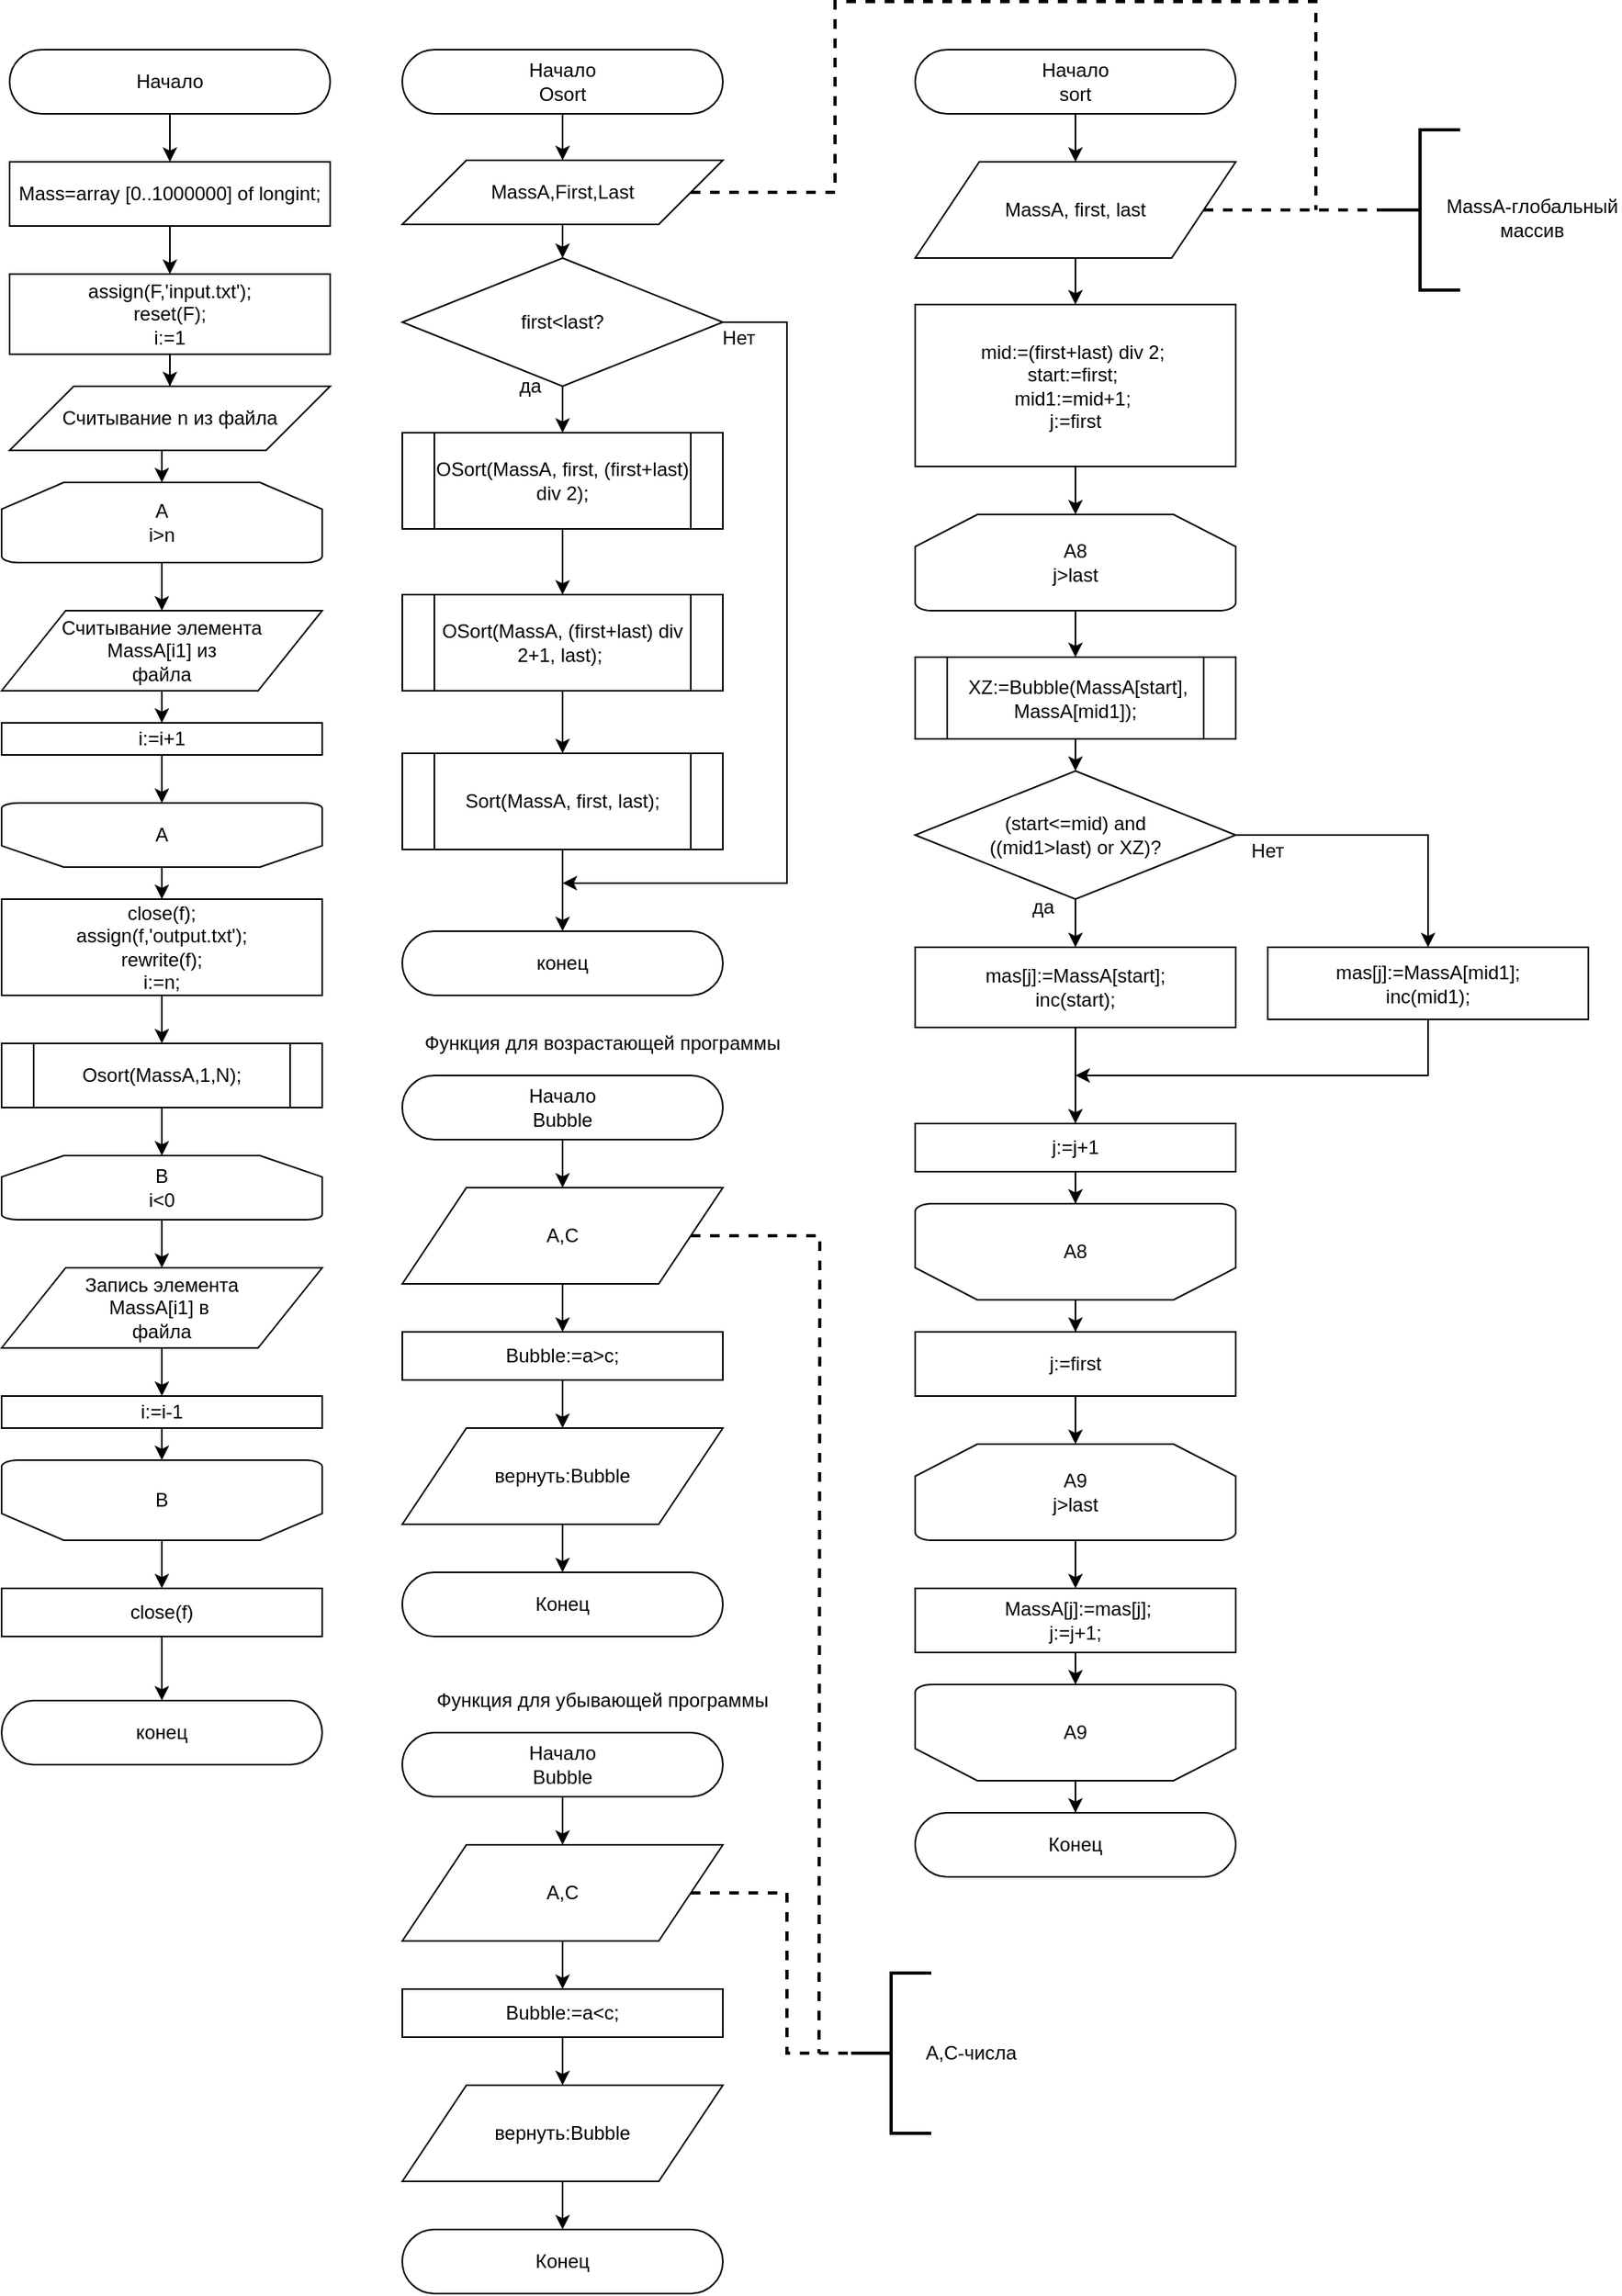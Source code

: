 <mxfile version="12.7.3" type="device"><diagram id="jAXHKTqVeuQ9c86h6Uwn" name="Страница 1"><mxGraphModel dx="1297" dy="725" grid="1" gridSize="10" guides="1" tooltips="1" connect="1" arrows="1" fold="1" page="1" pageScale="1" pageWidth="827" pageHeight="1169" math="0" shadow="0"><root><mxCell id="0"/><mxCell id="1" parent="0"/><mxCell id="4J6C1_qlnxM9DfoRNWOR-1" style="edgeStyle=orthogonalEdgeStyle;rounded=0;orthogonalLoop=1;jettySize=auto;html=1;exitX=0.5;exitY=1;exitDx=0;exitDy=0;" parent="1" source="4J6C1_qlnxM9DfoRNWOR-2" target="4J6C1_qlnxM9DfoRNWOR-4" edge="1"><mxGeometry relative="1" as="geometry"/></mxCell><mxCell id="4J6C1_qlnxM9DfoRNWOR-2" value="Начало" style="rounded=1;whiteSpace=wrap;html=1;arcSize=50;" parent="1" vertex="1"><mxGeometry x="5" y="60" width="200" height="40" as="geometry"/></mxCell><mxCell id="4J6C1_qlnxM9DfoRNWOR-3" style="edgeStyle=orthogonalEdgeStyle;rounded=0;orthogonalLoop=1;jettySize=auto;html=1;exitX=0.5;exitY=1;exitDx=0;exitDy=0;" parent="1" source="4J6C1_qlnxM9DfoRNWOR-4" target="4J6C1_qlnxM9DfoRNWOR-6" edge="1"><mxGeometry relative="1" as="geometry"/></mxCell><mxCell id="4J6C1_qlnxM9DfoRNWOR-4" value="&lt;div&gt;Mass=array [0..1000000] of longint;&lt;/div&gt;" style="rounded=0;whiteSpace=wrap;html=1;" parent="1" vertex="1"><mxGeometry x="5" y="130" width="200" height="40" as="geometry"/></mxCell><mxCell id="4J6C1_qlnxM9DfoRNWOR-5" style="edgeStyle=orthogonalEdgeStyle;rounded=0;orthogonalLoop=1;jettySize=auto;html=1;exitX=0.5;exitY=1;exitDx=0;exitDy=0;" parent="1" source="4J6C1_qlnxM9DfoRNWOR-6" target="4J6C1_qlnxM9DfoRNWOR-8" edge="1"><mxGeometry relative="1" as="geometry"/></mxCell><mxCell id="4J6C1_qlnxM9DfoRNWOR-6" value="&lt;div&gt;assign(F,'input.txt');&lt;/div&gt;&lt;div&gt;reset(F);&lt;/div&gt;&lt;div&gt;i:=1&lt;/div&gt;" style="rounded=0;whiteSpace=wrap;html=1;" parent="1" vertex="1"><mxGeometry x="5" y="200" width="200" height="50" as="geometry"/></mxCell><mxCell id="4J6C1_qlnxM9DfoRNWOR-7" style="edgeStyle=orthogonalEdgeStyle;rounded=0;orthogonalLoop=1;jettySize=auto;html=1;exitX=0.5;exitY=1;exitDx=0;exitDy=0;entryX=0.5;entryY=0;entryDx=0;entryDy=0;entryPerimeter=0;" parent="1" source="4J6C1_qlnxM9DfoRNWOR-8" target="4J6C1_qlnxM9DfoRNWOR-10" edge="1"><mxGeometry relative="1" as="geometry"/></mxCell><mxCell id="4J6C1_qlnxM9DfoRNWOR-8" value="Считывание n из файла" style="shape=parallelogram;perimeter=parallelogramPerimeter;whiteSpace=wrap;html=1;" parent="1" vertex="1"><mxGeometry x="5" y="270" width="200" height="40" as="geometry"/></mxCell><mxCell id="4J6C1_qlnxM9DfoRNWOR-9" style="edgeStyle=orthogonalEdgeStyle;rounded=0;orthogonalLoop=1;jettySize=auto;html=1;exitX=0.5;exitY=1;exitDx=0;exitDy=0;exitPerimeter=0;" parent="1" source="4J6C1_qlnxM9DfoRNWOR-10" target="4J6C1_qlnxM9DfoRNWOR-14" edge="1"><mxGeometry relative="1" as="geometry"/></mxCell><mxCell id="4J6C1_qlnxM9DfoRNWOR-10" value="A&lt;br&gt;i&amp;gt;n" style="strokeWidth=1;html=1;shape=mxgraph.flowchart.loop_limit;whiteSpace=wrap;" parent="1" vertex="1"><mxGeometry y="330" width="200" height="50" as="geometry"/></mxCell><mxCell id="4J6C1_qlnxM9DfoRNWOR-11" style="edgeStyle=orthogonalEdgeStyle;rounded=0;orthogonalLoop=1;jettySize=auto;html=1;exitX=0.5;exitY=0;exitDx=0;exitDy=0;exitPerimeter=0;" parent="1" source="4J6C1_qlnxM9DfoRNWOR-12" target="4J6C1_qlnxM9DfoRNWOR-16" edge="1"><mxGeometry relative="1" as="geometry"/></mxCell><mxCell id="4J6C1_qlnxM9DfoRNWOR-12" value="A&lt;br&gt;" style="strokeWidth=1;html=1;shape=mxgraph.flowchart.loop_limit;whiteSpace=wrap;direction=west;" parent="1" vertex="1"><mxGeometry y="530" width="200" height="40" as="geometry"/></mxCell><mxCell id="4J6C1_qlnxM9DfoRNWOR-13" style="edgeStyle=orthogonalEdgeStyle;rounded=0;orthogonalLoop=1;jettySize=auto;html=1;exitX=0.5;exitY=1;exitDx=0;exitDy=0;" parent="1" source="4J6C1_qlnxM9DfoRNWOR-14" target="4J6C1_qlnxM9DfoRNWOR-70" edge="1"><mxGeometry relative="1" as="geometry"/></mxCell><mxCell id="4J6C1_qlnxM9DfoRNWOR-14" value="Считывание элемента &lt;br&gt;MassA[i1] из &lt;br&gt;файла" style="shape=parallelogram;perimeter=parallelogramPerimeter;whiteSpace=wrap;html=1;" parent="1" vertex="1"><mxGeometry y="410" width="200" height="50" as="geometry"/></mxCell><mxCell id="4J6C1_qlnxM9DfoRNWOR-15" style="edgeStyle=orthogonalEdgeStyle;rounded=0;orthogonalLoop=1;jettySize=auto;html=1;exitX=0.5;exitY=1;exitDx=0;exitDy=0;" parent="1" source="4J6C1_qlnxM9DfoRNWOR-16" target="4J6C1_qlnxM9DfoRNWOR-18" edge="1"><mxGeometry relative="1" as="geometry"/></mxCell><mxCell id="4J6C1_qlnxM9DfoRNWOR-16" value="close(f);&lt;br&gt;&lt;div&gt;assign(f,'output.txt');&lt;/div&gt;&lt;div&gt;rewrite(f);&lt;/div&gt;i:=n;" style="rounded=0;whiteSpace=wrap;html=1;strokeWidth=1;" parent="1" vertex="1"><mxGeometry y="590" width="200" height="60" as="geometry"/></mxCell><mxCell id="4J6C1_qlnxM9DfoRNWOR-17" style="edgeStyle=orthogonalEdgeStyle;rounded=0;orthogonalLoop=1;jettySize=auto;html=1;exitX=0.5;exitY=1;exitDx=0;exitDy=0;" parent="1" source="4J6C1_qlnxM9DfoRNWOR-18" target="4J6C1_qlnxM9DfoRNWOR-20" edge="1"><mxGeometry relative="1" as="geometry"/></mxCell><mxCell id="4J6C1_qlnxM9DfoRNWOR-18" value="Osort(MassA,1,N);" style="shape=process;whiteSpace=wrap;html=1;backgroundOutline=1;strokeWidth=1;" parent="1" vertex="1"><mxGeometry y="680" width="200" height="40" as="geometry"/></mxCell><mxCell id="4J6C1_qlnxM9DfoRNWOR-19" style="edgeStyle=orthogonalEdgeStyle;rounded=0;orthogonalLoop=1;jettySize=auto;html=1;exitX=0.5;exitY=1;exitDx=0;exitDy=0;exitPerimeter=0;" parent="1" source="4J6C1_qlnxM9DfoRNWOR-20" target="4J6C1_qlnxM9DfoRNWOR-24" edge="1"><mxGeometry relative="1" as="geometry"/></mxCell><mxCell id="4J6C1_qlnxM9DfoRNWOR-20" value="B&lt;br&gt;i&amp;lt;0" style="strokeWidth=1;html=1;shape=mxgraph.flowchart.loop_limit;whiteSpace=wrap;" parent="1" vertex="1"><mxGeometry y="750" width="200" height="40" as="geometry"/></mxCell><mxCell id="4J6C1_qlnxM9DfoRNWOR-21" style="edgeStyle=orthogonalEdgeStyle;rounded=0;orthogonalLoop=1;jettySize=auto;html=1;exitX=0.5;exitY=0;exitDx=0;exitDy=0;exitPerimeter=0;entryX=0.5;entryY=0;entryDx=0;entryDy=0;" parent="1" source="4J6C1_qlnxM9DfoRNWOR-22" target="4J6C1_qlnxM9DfoRNWOR-26" edge="1"><mxGeometry relative="1" as="geometry"/></mxCell><mxCell id="4J6C1_qlnxM9DfoRNWOR-22" value="B" style="strokeWidth=1;html=1;shape=mxgraph.flowchart.loop_limit;whiteSpace=wrap;direction=west;" parent="1" vertex="1"><mxGeometry y="940" width="200" height="50" as="geometry"/></mxCell><mxCell id="4J6C1_qlnxM9DfoRNWOR-23" style="edgeStyle=orthogonalEdgeStyle;rounded=0;orthogonalLoop=1;jettySize=auto;html=1;exitX=0.5;exitY=1;exitDx=0;exitDy=0;" parent="1" source="4J6C1_qlnxM9DfoRNWOR-24" target="4J6C1_qlnxM9DfoRNWOR-66" edge="1"><mxGeometry relative="1" as="geometry"/></mxCell><mxCell id="4J6C1_qlnxM9DfoRNWOR-24" value="Запись элемента &lt;br&gt;MassA[i1] в&amp;nbsp;&lt;br&gt;файла" style="shape=parallelogram;perimeter=parallelogramPerimeter;whiteSpace=wrap;html=1;" parent="1" vertex="1"><mxGeometry y="820" width="200" height="50" as="geometry"/></mxCell><mxCell id="4J6C1_qlnxM9DfoRNWOR-25" style="edgeStyle=orthogonalEdgeStyle;rounded=0;orthogonalLoop=1;jettySize=auto;html=1;exitX=0.5;exitY=1;exitDx=0;exitDy=0;entryX=0.5;entryY=0;entryDx=0;entryDy=0;" parent="1" source="4J6C1_qlnxM9DfoRNWOR-26" target="4J6C1_qlnxM9DfoRNWOR-27" edge="1"><mxGeometry relative="1" as="geometry"/></mxCell><mxCell id="4J6C1_qlnxM9DfoRNWOR-26" value="close(f)" style="rounded=0;whiteSpace=wrap;html=1;strokeWidth=1;" parent="1" vertex="1"><mxGeometry y="1020" width="200" height="30" as="geometry"/></mxCell><mxCell id="4J6C1_qlnxM9DfoRNWOR-27" value="конец" style="rounded=1;whiteSpace=wrap;html=1;arcSize=50;" parent="1" vertex="1"><mxGeometry y="1090" width="200" height="40" as="geometry"/></mxCell><mxCell id="cvQKIWSEk45rOZjPyXBy-2" style="edgeStyle=orthogonalEdgeStyle;rounded=0;orthogonalLoop=1;jettySize=auto;html=1;exitX=0.5;exitY=1;exitDx=0;exitDy=0;endArrow=classic;endFill=1;" edge="1" parent="1" source="4J6C1_qlnxM9DfoRNWOR-58" target="cvQKIWSEk45rOZjPyXBy-1"><mxGeometry relative="1" as="geometry"/></mxCell><mxCell id="4J6C1_qlnxM9DfoRNWOR-58" value="Начало&lt;br&gt;sort" style="rounded=1;whiteSpace=wrap;html=1;arcSize=50;" parent="1" vertex="1"><mxGeometry x="570" y="60" width="200" height="40" as="geometry"/></mxCell><mxCell id="4J6C1_qlnxM9DfoRNWOR-59" style="edgeStyle=orthogonalEdgeStyle;rounded=0;orthogonalLoop=1;jettySize=auto;html=1;exitX=0.5;exitY=1;exitDx=0;exitDy=0;" parent="1" source="4J6C1_qlnxM9DfoRNWOR-60" edge="1"><mxGeometry relative="1" as="geometry"><mxPoint x="670" y="350" as="targetPoint"/></mxGeometry></mxCell><mxCell id="4J6C1_qlnxM9DfoRNWOR-60" value="&lt;div&gt;mid:=(first+last) div 2;&amp;nbsp;&lt;/div&gt;&lt;div&gt;start:=first;&amp;nbsp;&lt;/div&gt;&lt;div&gt;mid1:=mid+1;&amp;nbsp;&lt;/div&gt;&lt;div&gt;j:=first&lt;/div&gt;" style="rounded=0;whiteSpace=wrap;html=1;" parent="1" vertex="1"><mxGeometry x="570" y="219" width="200" height="101" as="geometry"/></mxCell><mxCell id="4J6C1_qlnxM9DfoRNWOR-65" style="edgeStyle=orthogonalEdgeStyle;rounded=0;orthogonalLoop=1;jettySize=auto;html=1;exitX=0.5;exitY=1;exitDx=0;exitDy=0;entryX=0.5;entryY=1;entryDx=0;entryDy=0;entryPerimeter=0;" parent="1" source="4J6C1_qlnxM9DfoRNWOR-66" target="4J6C1_qlnxM9DfoRNWOR-22" edge="1"><mxGeometry relative="1" as="geometry"/></mxCell><mxCell id="4J6C1_qlnxM9DfoRNWOR-66" value="i:=i-1" style="rounded=0;whiteSpace=wrap;html=1;strokeWidth=1;" parent="1" vertex="1"><mxGeometry y="900" width="200" height="20" as="geometry"/></mxCell><mxCell id="4J6C1_qlnxM9DfoRNWOR-69" style="edgeStyle=orthogonalEdgeStyle;rounded=0;orthogonalLoop=1;jettySize=auto;html=1;exitX=0.5;exitY=1;exitDx=0;exitDy=0;" parent="1" source="4J6C1_qlnxM9DfoRNWOR-70" target="4J6C1_qlnxM9DfoRNWOR-12" edge="1"><mxGeometry relative="1" as="geometry"/></mxCell><mxCell id="4J6C1_qlnxM9DfoRNWOR-70" value="i:=i+1" style="rounded=0;whiteSpace=wrap;html=1;strokeWidth=1;" parent="1" vertex="1"><mxGeometry y="480" width="200" height="20" as="geometry"/></mxCell><mxCell id="4J6C1_qlnxM9DfoRNWOR-142" style="edgeStyle=orthogonalEdgeStyle;rounded=0;orthogonalLoop=1;jettySize=auto;html=1;exitX=0.5;exitY=1;exitDx=0;exitDy=0;" parent="1" source="4J6C1_qlnxM9DfoRNWOR-104" target="4J6C1_qlnxM9DfoRNWOR-140" edge="1"><mxGeometry relative="1" as="geometry"/></mxCell><mxCell id="4J6C1_qlnxM9DfoRNWOR-104" value="Начало&lt;br&gt;Osort" style="rounded=1;whiteSpace=wrap;html=1;arcSize=50;" parent="1" vertex="1"><mxGeometry x="250" y="60" width="200" height="40" as="geometry"/></mxCell><mxCell id="4J6C1_qlnxM9DfoRNWOR-141" style="edgeStyle=orthogonalEdgeStyle;rounded=0;orthogonalLoop=1;jettySize=auto;html=1;exitX=0.5;exitY=1;exitDx=0;exitDy=0;entryX=0.5;entryY=0;entryDx=0;entryDy=0;" parent="1" source="4J6C1_qlnxM9DfoRNWOR-140" edge="1"><mxGeometry relative="1" as="geometry"><mxPoint x="350" y="190" as="targetPoint"/></mxGeometry></mxCell><mxCell id="cvQKIWSEk45rOZjPyXBy-33" style="edgeStyle=orthogonalEdgeStyle;rounded=0;orthogonalLoop=1;jettySize=auto;html=1;exitX=1;exitY=0.5;exitDx=0;exitDy=0;endArrow=none;endFill=0;dashed=1;strokeWidth=2;" edge="1" parent="1" source="4J6C1_qlnxM9DfoRNWOR-140"><mxGeometry relative="1" as="geometry"><mxPoint x="820" y="160" as="targetPoint"/><Array as="points"><mxPoint x="520" y="149"/><mxPoint x="520" y="30"/><mxPoint x="820" y="30"/></Array></mxGeometry></mxCell><mxCell id="4J6C1_qlnxM9DfoRNWOR-140" value="&lt;span style=&quot;white-space: normal&quot;&gt;MassA,First,Last&lt;/span&gt;" style="shape=parallelogram;perimeter=parallelogramPerimeter;whiteSpace=wrap;html=1;" parent="1" vertex="1"><mxGeometry x="250" y="129" width="200" height="40" as="geometry"/></mxCell><mxCell id="4J6C1_qlnxM9DfoRNWOR-147" style="edgeStyle=orthogonalEdgeStyle;rounded=0;orthogonalLoop=1;jettySize=auto;html=1;exitX=0.5;exitY=1;exitDx=0;exitDy=0;entryX=0.5;entryY=0;entryDx=0;entryDy=0;" parent="1" source="4J6C1_qlnxM9DfoRNWOR-143" target="4J6C1_qlnxM9DfoRNWOR-144" edge="1"><mxGeometry relative="1" as="geometry"><mxPoint x="350" y="290" as="targetPoint"/></mxGeometry></mxCell><mxCell id="4J6C1_qlnxM9DfoRNWOR-152" style="edgeStyle=orthogonalEdgeStyle;rounded=0;orthogonalLoop=1;jettySize=auto;html=1;exitX=1;exitY=0.5;exitDx=0;exitDy=0;" parent="1" source="4J6C1_qlnxM9DfoRNWOR-143" edge="1"><mxGeometry relative="1" as="geometry"><mxPoint x="350" y="580" as="targetPoint"/><Array as="points"><mxPoint x="490" y="230"/><mxPoint x="490" y="580"/></Array></mxGeometry></mxCell><mxCell id="4J6C1_qlnxM9DfoRNWOR-143" value="first&amp;lt;last?" style="rhombus;whiteSpace=wrap;html=1;" parent="1" vertex="1"><mxGeometry x="250" y="190" width="200" height="80" as="geometry"/></mxCell><mxCell id="4J6C1_qlnxM9DfoRNWOR-148" style="edgeStyle=orthogonalEdgeStyle;rounded=0;orthogonalLoop=1;jettySize=auto;html=1;exitX=0.5;exitY=1;exitDx=0;exitDy=0;" parent="1" source="4J6C1_qlnxM9DfoRNWOR-144" target="4J6C1_qlnxM9DfoRNWOR-145" edge="1"><mxGeometry relative="1" as="geometry"/></mxCell><mxCell id="4J6C1_qlnxM9DfoRNWOR-144" value="OSort(MassA, first, (first+last) div 2);" style="shape=process;whiteSpace=wrap;html=1;backgroundOutline=1;" parent="1" vertex="1"><mxGeometry x="250" y="299" width="200" height="60" as="geometry"/></mxCell><mxCell id="4J6C1_qlnxM9DfoRNWOR-149" style="edgeStyle=orthogonalEdgeStyle;rounded=0;orthogonalLoop=1;jettySize=auto;html=1;exitX=0.5;exitY=1;exitDx=0;exitDy=0;" parent="1" source="4J6C1_qlnxM9DfoRNWOR-145" target="4J6C1_qlnxM9DfoRNWOR-146" edge="1"><mxGeometry relative="1" as="geometry"/></mxCell><mxCell id="4J6C1_qlnxM9DfoRNWOR-145" value="OSort(MassA, (first+last) div 2+1, last);&amp;nbsp;" style="shape=process;whiteSpace=wrap;html=1;backgroundOutline=1;" parent="1" vertex="1"><mxGeometry x="250" y="400" width="200" height="60" as="geometry"/></mxCell><mxCell id="4J6C1_qlnxM9DfoRNWOR-151" style="edgeStyle=orthogonalEdgeStyle;rounded=0;orthogonalLoop=1;jettySize=auto;html=1;exitX=0.5;exitY=1;exitDx=0;exitDy=0;entryX=0.5;entryY=0;entryDx=0;entryDy=0;" parent="1" source="4J6C1_qlnxM9DfoRNWOR-146" target="4J6C1_qlnxM9DfoRNWOR-150" edge="1"><mxGeometry relative="1" as="geometry"/></mxCell><mxCell id="4J6C1_qlnxM9DfoRNWOR-146" value="Sort(MassA, first, last);" style="shape=process;whiteSpace=wrap;html=1;backgroundOutline=1;" parent="1" vertex="1"><mxGeometry x="250" y="499" width="200" height="60" as="geometry"/></mxCell><mxCell id="4J6C1_qlnxM9DfoRNWOR-150" value="конец" style="rounded=1;whiteSpace=wrap;html=1;arcSize=50;" parent="1" vertex="1"><mxGeometry x="250" y="610" width="200" height="40" as="geometry"/></mxCell><mxCell id="cvQKIWSEk45rOZjPyXBy-3" style="edgeStyle=orthogonalEdgeStyle;rounded=0;orthogonalLoop=1;jettySize=auto;html=1;exitX=0.5;exitY=1;exitDx=0;exitDy=0;endArrow=classic;endFill=1;" edge="1" parent="1" source="cvQKIWSEk45rOZjPyXBy-1" target="4J6C1_qlnxM9DfoRNWOR-60"><mxGeometry relative="1" as="geometry"/></mxCell><mxCell id="cvQKIWSEk45rOZjPyXBy-32" style="edgeStyle=orthogonalEdgeStyle;rounded=0;orthogonalLoop=1;jettySize=auto;html=1;exitX=1;exitY=0.5;exitDx=0;exitDy=0;entryX=0;entryY=0.5;entryDx=0;entryDy=0;entryPerimeter=0;endArrow=none;endFill=0;dashed=1;strokeWidth=2;" edge="1" parent="1" source="cvQKIWSEk45rOZjPyXBy-1" target="cvQKIWSEk45rOZjPyXBy-30"><mxGeometry relative="1" as="geometry"/></mxCell><mxCell id="cvQKIWSEk45rOZjPyXBy-1" value="MassA, first, last" style="shape=parallelogram;perimeter=parallelogramPerimeter;whiteSpace=wrap;html=1;" vertex="1" parent="1"><mxGeometry x="570" y="130" width="200" height="60" as="geometry"/></mxCell><mxCell id="cvQKIWSEk45rOZjPyXBy-6" style="edgeStyle=orthogonalEdgeStyle;rounded=0;orthogonalLoop=1;jettySize=auto;html=1;exitX=0.5;exitY=1;exitDx=0;exitDy=0;exitPerimeter=0;endArrow=classic;endFill=1;" edge="1" parent="1" source="cvQKIWSEk45rOZjPyXBy-4"><mxGeometry relative="1" as="geometry"><mxPoint x="670" y="439" as="targetPoint"/></mxGeometry></mxCell><mxCell id="cvQKIWSEk45rOZjPyXBy-4" value="A8&lt;br&gt;j&amp;gt;last" style="strokeWidth=1;html=1;shape=mxgraph.flowchart.loop_limit;whiteSpace=wrap;" vertex="1" parent="1"><mxGeometry x="570" y="350" width="200" height="60" as="geometry"/></mxCell><mxCell id="cvQKIWSEk45rOZjPyXBy-8" style="edgeStyle=orthogonalEdgeStyle;rounded=0;orthogonalLoop=1;jettySize=auto;html=1;exitX=0.5;exitY=1;exitDx=0;exitDy=0;entryX=0.5;entryY=0;entryDx=0;entryDy=0;endArrow=classic;endFill=1;" edge="1" parent="1" target="cvQKIWSEk45rOZjPyXBy-7"><mxGeometry relative="1" as="geometry"><mxPoint x="670" y="480" as="sourcePoint"/></mxGeometry></mxCell><mxCell id="cvQKIWSEk45rOZjPyXBy-11" style="edgeStyle=orthogonalEdgeStyle;rounded=0;orthogonalLoop=1;jettySize=auto;html=1;exitX=0.5;exitY=1;exitDx=0;exitDy=0;endArrow=classic;endFill=1;" edge="1" parent="1" source="cvQKIWSEk45rOZjPyXBy-7" target="cvQKIWSEk45rOZjPyXBy-10"><mxGeometry relative="1" as="geometry"/></mxCell><mxCell id="cvQKIWSEk45rOZjPyXBy-13" style="edgeStyle=orthogonalEdgeStyle;rounded=0;orthogonalLoop=1;jettySize=auto;html=1;exitX=1;exitY=0.5;exitDx=0;exitDy=0;entryX=0.5;entryY=0;entryDx=0;entryDy=0;endArrow=classic;endFill=1;" edge="1" parent="1" source="cvQKIWSEk45rOZjPyXBy-7" target="cvQKIWSEk45rOZjPyXBy-12"><mxGeometry relative="1" as="geometry"/></mxCell><mxCell id="cvQKIWSEk45rOZjPyXBy-7" value="(start&amp;lt;=mid) and &lt;br&gt;((mid1&amp;gt;last) or XZ)?" style="rhombus;whiteSpace=wrap;html=1;strokeWidth=1;" vertex="1" parent="1"><mxGeometry x="570" y="510" width="200" height="80" as="geometry"/></mxCell><mxCell id="cvQKIWSEk45rOZjPyXBy-9" value="&lt;span style=&quot;white-space: normal&quot;&gt;&amp;nbsp;XZ:=Bubble(MassA[start],&lt;/span&gt;&lt;br style=&quot;white-space: normal&quot;&gt;&lt;span style=&quot;white-space: normal&quot;&gt;MassA[mid1]);&lt;/span&gt;" style="shape=process;whiteSpace=wrap;html=1;backgroundOutline=1;strokeWidth=1;" vertex="1" parent="1"><mxGeometry x="570" y="439" width="200" height="51" as="geometry"/></mxCell><mxCell id="cvQKIWSEk45rOZjPyXBy-16" style="edgeStyle=orthogonalEdgeStyle;rounded=0;orthogonalLoop=1;jettySize=auto;html=1;exitX=0.5;exitY=1;exitDx=0;exitDy=0;entryX=0.5;entryY=0;entryDx=0;entryDy=0;endArrow=classic;endFill=1;" edge="1" parent="1" source="cvQKIWSEk45rOZjPyXBy-10" target="cvQKIWSEk45rOZjPyXBy-15"><mxGeometry relative="1" as="geometry"/></mxCell><mxCell id="cvQKIWSEk45rOZjPyXBy-10" value="&lt;div&gt;mas[j]:=MassA[start];&lt;/div&gt;&lt;div&gt;inc(start);&lt;/div&gt;" style="rounded=0;whiteSpace=wrap;html=1;strokeWidth=1;" vertex="1" parent="1"><mxGeometry x="570" y="620" width="200" height="50" as="geometry"/></mxCell><mxCell id="cvQKIWSEk45rOZjPyXBy-17" style="edgeStyle=orthogonalEdgeStyle;rounded=0;orthogonalLoop=1;jettySize=auto;html=1;exitX=0.5;exitY=1;exitDx=0;exitDy=0;endArrow=classic;endFill=1;" edge="1" parent="1" source="cvQKIWSEk45rOZjPyXBy-12"><mxGeometry relative="1" as="geometry"><mxPoint x="670" y="700" as="targetPoint"/><Array as="points"><mxPoint x="890" y="700"/></Array></mxGeometry></mxCell><mxCell id="cvQKIWSEk45rOZjPyXBy-12" value="&lt;div&gt;mas[j]:=MassA[mid1];&lt;/div&gt;&lt;div&gt;inc(mid1);&lt;/div&gt;" style="rounded=0;whiteSpace=wrap;html=1;strokeWidth=1;" vertex="1" parent="1"><mxGeometry x="790" y="620" width="200" height="45" as="geometry"/></mxCell><mxCell id="cvQKIWSEk45rOZjPyXBy-20" style="edgeStyle=orthogonalEdgeStyle;rounded=0;orthogonalLoop=1;jettySize=auto;html=1;exitX=0.5;exitY=0;exitDx=0;exitDy=0;exitPerimeter=0;endArrow=classic;endFill=1;" edge="1" parent="1" source="cvQKIWSEk45rOZjPyXBy-14" target="cvQKIWSEk45rOZjPyXBy-19"><mxGeometry relative="1" as="geometry"/></mxCell><mxCell id="cvQKIWSEk45rOZjPyXBy-14" value="A8" style="strokeWidth=1;html=1;shape=mxgraph.flowchart.loop_limit;whiteSpace=wrap;direction=west;" vertex="1" parent="1"><mxGeometry x="570" y="780" width="200" height="60" as="geometry"/></mxCell><mxCell id="cvQKIWSEk45rOZjPyXBy-18" style="edgeStyle=orthogonalEdgeStyle;rounded=0;orthogonalLoop=1;jettySize=auto;html=1;entryX=0.5;entryY=1;entryDx=0;entryDy=0;entryPerimeter=0;endArrow=classic;endFill=1;" edge="1" parent="1" source="cvQKIWSEk45rOZjPyXBy-15" target="cvQKIWSEk45rOZjPyXBy-14"><mxGeometry relative="1" as="geometry"/></mxCell><mxCell id="cvQKIWSEk45rOZjPyXBy-15" value="j:=j+1" style="rounded=0;whiteSpace=wrap;html=1;strokeWidth=1;" vertex="1" parent="1"><mxGeometry x="570" y="730" width="200" height="30" as="geometry"/></mxCell><mxCell id="cvQKIWSEk45rOZjPyXBy-23" style="edgeStyle=orthogonalEdgeStyle;rounded=0;orthogonalLoop=1;jettySize=auto;html=1;exitX=0.5;exitY=1;exitDx=0;exitDy=0;endArrow=classic;endFill=1;" edge="1" parent="1" source="cvQKIWSEk45rOZjPyXBy-19" target="cvQKIWSEk45rOZjPyXBy-22"><mxGeometry relative="1" as="geometry"/></mxCell><mxCell id="cvQKIWSEk45rOZjPyXBy-19" value="j:=first" style="rounded=0;whiteSpace=wrap;html=1;strokeWidth=1;" vertex="1" parent="1"><mxGeometry x="570" y="860" width="200" height="40" as="geometry"/></mxCell><mxCell id="cvQKIWSEk45rOZjPyXBy-25" style="edgeStyle=orthogonalEdgeStyle;rounded=0;orthogonalLoop=1;jettySize=auto;html=1;exitX=0.5;exitY=1;exitDx=0;exitDy=0;exitPerimeter=0;entryX=0.5;entryY=0;entryDx=0;entryDy=0;endArrow=classic;endFill=1;" edge="1" parent="1" source="cvQKIWSEk45rOZjPyXBy-22" target="cvQKIWSEk45rOZjPyXBy-24"><mxGeometry relative="1" as="geometry"/></mxCell><mxCell id="cvQKIWSEk45rOZjPyXBy-22" value="A9&lt;br&gt;j&amp;gt;last" style="strokeWidth=1;html=1;shape=mxgraph.flowchart.loop_limit;whiteSpace=wrap;" vertex="1" parent="1"><mxGeometry x="570" y="930" width="200" height="60" as="geometry"/></mxCell><mxCell id="cvQKIWSEk45rOZjPyXBy-27" style="edgeStyle=orthogonalEdgeStyle;rounded=0;orthogonalLoop=1;jettySize=auto;html=1;exitX=0.5;exitY=1;exitDx=0;exitDy=0;entryX=0.5;entryY=1;entryDx=0;entryDy=0;entryPerimeter=0;endArrow=classic;endFill=1;" edge="1" parent="1" source="cvQKIWSEk45rOZjPyXBy-24" target="cvQKIWSEk45rOZjPyXBy-26"><mxGeometry relative="1" as="geometry"/></mxCell><mxCell id="cvQKIWSEk45rOZjPyXBy-24" value="&amp;nbsp;MassA[j]:=mas[j];&lt;br&gt;j:=j+1;" style="rounded=0;whiteSpace=wrap;html=1;strokeWidth=1;" vertex="1" parent="1"><mxGeometry x="570" y="1020" width="200" height="40" as="geometry"/></mxCell><mxCell id="cvQKIWSEk45rOZjPyXBy-29" style="edgeStyle=orthogonalEdgeStyle;rounded=0;orthogonalLoop=1;jettySize=auto;html=1;exitX=0.5;exitY=0;exitDx=0;exitDy=0;exitPerimeter=0;endArrow=classic;endFill=1;" edge="1" parent="1" source="cvQKIWSEk45rOZjPyXBy-26" target="cvQKIWSEk45rOZjPyXBy-28"><mxGeometry relative="1" as="geometry"/></mxCell><mxCell id="cvQKIWSEk45rOZjPyXBy-26" value="A9" style="strokeWidth=1;html=1;shape=mxgraph.flowchart.loop_limit;whiteSpace=wrap;direction=west;" vertex="1" parent="1"><mxGeometry x="570" y="1080" width="200" height="60" as="geometry"/></mxCell><mxCell id="cvQKIWSEk45rOZjPyXBy-28" value="Конец" style="rounded=1;whiteSpace=wrap;html=1;arcSize=50;" vertex="1" parent="1"><mxGeometry x="570" y="1160" width="200" height="40" as="geometry"/></mxCell><mxCell id="cvQKIWSEk45rOZjPyXBy-30" value="" style="strokeWidth=2;html=1;shape=mxgraph.flowchart.annotation_2;align=left;labelPosition=right;pointerEvents=1;" vertex="1" parent="1"><mxGeometry x="860" y="110" width="50" height="100" as="geometry"/></mxCell><mxCell id="cvQKIWSEk45rOZjPyXBy-34" value="MassA-глобальный массив" style="text;html=1;strokeColor=none;fillColor=none;align=center;verticalAlign=middle;whiteSpace=wrap;rounded=0;" vertex="1" parent="1"><mxGeometry x="900" y="129" width="110" height="71" as="geometry"/></mxCell><mxCell id="cvQKIWSEk45rOZjPyXBy-35" style="edgeStyle=orthogonalEdgeStyle;rounded=0;orthogonalLoop=1;jettySize=auto;html=1;exitX=0.5;exitY=1;exitDx=0;exitDy=0;endArrow=classic;endFill=1;" edge="1" parent="1" source="cvQKIWSEk45rOZjPyXBy-36" target="cvQKIWSEk45rOZjPyXBy-37"><mxGeometry relative="1" as="geometry"/></mxCell><mxCell id="cvQKIWSEk45rOZjPyXBy-36" value="Начало&lt;br&gt;Bubble" style="rounded=1;whiteSpace=wrap;html=1;arcSize=50;" vertex="1" parent="1"><mxGeometry x="250" y="700" width="200" height="40" as="geometry"/></mxCell><mxCell id="cvQKIWSEk45rOZjPyXBy-40" style="edgeStyle=orthogonalEdgeStyle;rounded=0;orthogonalLoop=1;jettySize=auto;html=1;exitX=0.5;exitY=1;exitDx=0;exitDy=0;entryX=0.5;entryY=0;entryDx=0;entryDy=0;endArrow=classic;endFill=1;strokeWidth=1;" edge="1" parent="1" source="cvQKIWSEk45rOZjPyXBy-37" target="cvQKIWSEk45rOZjPyXBy-39"><mxGeometry relative="1" as="geometry"/></mxCell><mxCell id="cvQKIWSEk45rOZjPyXBy-57" style="edgeStyle=orthogonalEdgeStyle;rounded=0;orthogonalLoop=1;jettySize=auto;html=1;exitX=1;exitY=0.5;exitDx=0;exitDy=0;endArrow=none;endFill=0;strokeWidth=2;dashed=1;" edge="1" parent="1" source="cvQKIWSEk45rOZjPyXBy-37"><mxGeometry relative="1" as="geometry"><mxPoint x="510" y="1310" as="targetPoint"/></mxGeometry></mxCell><mxCell id="cvQKIWSEk45rOZjPyXBy-37" value="A,C" style="shape=parallelogram;perimeter=parallelogramPerimeter;whiteSpace=wrap;html=1;" vertex="1" parent="1"><mxGeometry x="250" y="770" width="200" height="60" as="geometry"/></mxCell><mxCell id="cvQKIWSEk45rOZjPyXBy-38" value="Функция для возрастающей программы" style="text;html=1;strokeColor=none;fillColor=none;align=center;verticalAlign=middle;whiteSpace=wrap;rounded=0;" vertex="1" parent="1"><mxGeometry x="260" y="670" width="230" height="20" as="geometry"/></mxCell><mxCell id="cvQKIWSEk45rOZjPyXBy-42" style="edgeStyle=orthogonalEdgeStyle;rounded=0;orthogonalLoop=1;jettySize=auto;html=1;exitX=0.5;exitY=1;exitDx=0;exitDy=0;endArrow=classic;endFill=1;strokeWidth=1;" edge="1" parent="1" source="cvQKIWSEk45rOZjPyXBy-39" target="cvQKIWSEk45rOZjPyXBy-41"><mxGeometry relative="1" as="geometry"/></mxCell><mxCell id="cvQKIWSEk45rOZjPyXBy-39" value="Bubble:=a&amp;gt;c;" style="rounded=0;whiteSpace=wrap;html=1;strokeWidth=1;" vertex="1" parent="1"><mxGeometry x="250" y="860" width="200" height="30" as="geometry"/></mxCell><mxCell id="cvQKIWSEk45rOZjPyXBy-44" style="edgeStyle=orthogonalEdgeStyle;rounded=0;orthogonalLoop=1;jettySize=auto;html=1;exitX=0.5;exitY=1;exitDx=0;exitDy=0;entryX=0.5;entryY=0;entryDx=0;entryDy=0;endArrow=classic;endFill=1;strokeWidth=1;" edge="1" parent="1" source="cvQKIWSEk45rOZjPyXBy-41" target="cvQKIWSEk45rOZjPyXBy-43"><mxGeometry relative="1" as="geometry"/></mxCell><mxCell id="cvQKIWSEk45rOZjPyXBy-41" value="вернуть:Bubble" style="shape=parallelogram;perimeter=parallelogramPerimeter;whiteSpace=wrap;html=1;strokeWidth=1;" vertex="1" parent="1"><mxGeometry x="250" y="920" width="200" height="60" as="geometry"/></mxCell><mxCell id="cvQKIWSEk45rOZjPyXBy-43" value="Конец" style="rounded=1;whiteSpace=wrap;html=1;arcSize=50;" vertex="1" parent="1"><mxGeometry x="250" y="1010" width="200" height="40" as="geometry"/></mxCell><mxCell id="cvQKIWSEk45rOZjPyXBy-45" style="edgeStyle=orthogonalEdgeStyle;rounded=0;orthogonalLoop=1;jettySize=auto;html=1;exitX=0.5;exitY=1;exitDx=0;exitDy=0;endArrow=classic;endFill=1;" edge="1" source="cvQKIWSEk45rOZjPyXBy-46" target="cvQKIWSEk45rOZjPyXBy-48" parent="1"><mxGeometry relative="1" as="geometry"/></mxCell><mxCell id="cvQKIWSEk45rOZjPyXBy-46" value="Начало&lt;br&gt;Bubble" style="rounded=1;whiteSpace=wrap;html=1;arcSize=50;" vertex="1" parent="1"><mxGeometry x="250" y="1110" width="200" height="40" as="geometry"/></mxCell><mxCell id="cvQKIWSEk45rOZjPyXBy-47" style="edgeStyle=orthogonalEdgeStyle;rounded=0;orthogonalLoop=1;jettySize=auto;html=1;exitX=0.5;exitY=1;exitDx=0;exitDy=0;entryX=0.5;entryY=0;entryDx=0;entryDy=0;endArrow=classic;endFill=1;strokeWidth=1;" edge="1" source="cvQKIWSEk45rOZjPyXBy-48" target="cvQKIWSEk45rOZjPyXBy-51" parent="1"><mxGeometry relative="1" as="geometry"/></mxCell><mxCell id="cvQKIWSEk45rOZjPyXBy-56" style="edgeStyle=orthogonalEdgeStyle;rounded=0;orthogonalLoop=1;jettySize=auto;html=1;exitX=1;exitY=0.5;exitDx=0;exitDy=0;entryX=0;entryY=0.5;entryDx=0;entryDy=0;entryPerimeter=0;endArrow=none;endFill=0;strokeWidth=2;dashed=1;" edge="1" parent="1" source="cvQKIWSEk45rOZjPyXBy-48" target="cvQKIWSEk45rOZjPyXBy-55"><mxGeometry relative="1" as="geometry"/></mxCell><mxCell id="cvQKIWSEk45rOZjPyXBy-48" value="A,C" style="shape=parallelogram;perimeter=parallelogramPerimeter;whiteSpace=wrap;html=1;" vertex="1" parent="1"><mxGeometry x="250" y="1180" width="200" height="60" as="geometry"/></mxCell><mxCell id="cvQKIWSEk45rOZjPyXBy-49" value="Функция для убывающей программы" style="text;html=1;strokeColor=none;fillColor=none;align=center;verticalAlign=middle;whiteSpace=wrap;rounded=0;" vertex="1" parent="1"><mxGeometry x="260" y="1080" width="230" height="20" as="geometry"/></mxCell><mxCell id="cvQKIWSEk45rOZjPyXBy-50" style="edgeStyle=orthogonalEdgeStyle;rounded=0;orthogonalLoop=1;jettySize=auto;html=1;exitX=0.5;exitY=1;exitDx=0;exitDy=0;endArrow=classic;endFill=1;strokeWidth=1;" edge="1" source="cvQKIWSEk45rOZjPyXBy-51" target="cvQKIWSEk45rOZjPyXBy-53" parent="1"><mxGeometry relative="1" as="geometry"/></mxCell><mxCell id="cvQKIWSEk45rOZjPyXBy-51" value="Bubble:=a&amp;lt;c;" style="rounded=0;whiteSpace=wrap;html=1;strokeWidth=1;" vertex="1" parent="1"><mxGeometry x="250" y="1270" width="200" height="30" as="geometry"/></mxCell><mxCell id="cvQKIWSEk45rOZjPyXBy-52" style="edgeStyle=orthogonalEdgeStyle;rounded=0;orthogonalLoop=1;jettySize=auto;html=1;exitX=0.5;exitY=1;exitDx=0;exitDy=0;entryX=0.5;entryY=0;entryDx=0;entryDy=0;endArrow=classic;endFill=1;strokeWidth=1;" edge="1" source="cvQKIWSEk45rOZjPyXBy-53" target="cvQKIWSEk45rOZjPyXBy-54" parent="1"><mxGeometry relative="1" as="geometry"/></mxCell><mxCell id="cvQKIWSEk45rOZjPyXBy-53" value="вернуть:Bubble" style="shape=parallelogram;perimeter=parallelogramPerimeter;whiteSpace=wrap;html=1;strokeWidth=1;" vertex="1" parent="1"><mxGeometry x="250" y="1330" width="200" height="60" as="geometry"/></mxCell><mxCell id="cvQKIWSEk45rOZjPyXBy-54" value="Конец" style="rounded=1;whiteSpace=wrap;html=1;arcSize=50;" vertex="1" parent="1"><mxGeometry x="250" y="1420" width="200" height="40" as="geometry"/></mxCell><mxCell id="cvQKIWSEk45rOZjPyXBy-55" value="" style="strokeWidth=2;html=1;shape=mxgraph.flowchart.annotation_2;align=left;labelPosition=right;pointerEvents=1;" vertex="1" parent="1"><mxGeometry x="530" y="1260" width="50" height="100" as="geometry"/></mxCell><mxCell id="cvQKIWSEk45rOZjPyXBy-58" value="A,C-числа" style="text;html=1;strokeColor=none;fillColor=none;align=center;verticalAlign=middle;whiteSpace=wrap;rounded=0;" vertex="1" parent="1"><mxGeometry x="550" y="1270" width="110" height="80" as="geometry"/></mxCell><mxCell id="cvQKIWSEk45rOZjPyXBy-59" value="да" style="text;html=1;strokeColor=none;fillColor=none;align=center;verticalAlign=middle;whiteSpace=wrap;rounded=0;" vertex="1" parent="1"><mxGeometry x="310" y="260" width="40" height="20" as="geometry"/></mxCell><mxCell id="cvQKIWSEk45rOZjPyXBy-60" value="Нет" style="text;html=1;strokeColor=none;fillColor=none;align=center;verticalAlign=middle;whiteSpace=wrap;rounded=0;" vertex="1" parent="1"><mxGeometry x="440" y="230" width="40" height="20" as="geometry"/></mxCell><mxCell id="cvQKIWSEk45rOZjPyXBy-61" value="да" style="text;html=1;strokeColor=none;fillColor=none;align=center;verticalAlign=middle;whiteSpace=wrap;rounded=0;" vertex="1" parent="1"><mxGeometry x="630" y="585" width="40" height="20" as="geometry"/></mxCell><mxCell id="cvQKIWSEk45rOZjPyXBy-62" value="Нет" style="text;html=1;strokeColor=none;fillColor=none;align=center;verticalAlign=middle;whiteSpace=wrap;rounded=0;" vertex="1" parent="1"><mxGeometry x="770" y="550" width="40" height="20" as="geometry"/></mxCell></root></mxGraphModel></diagram></mxfile>